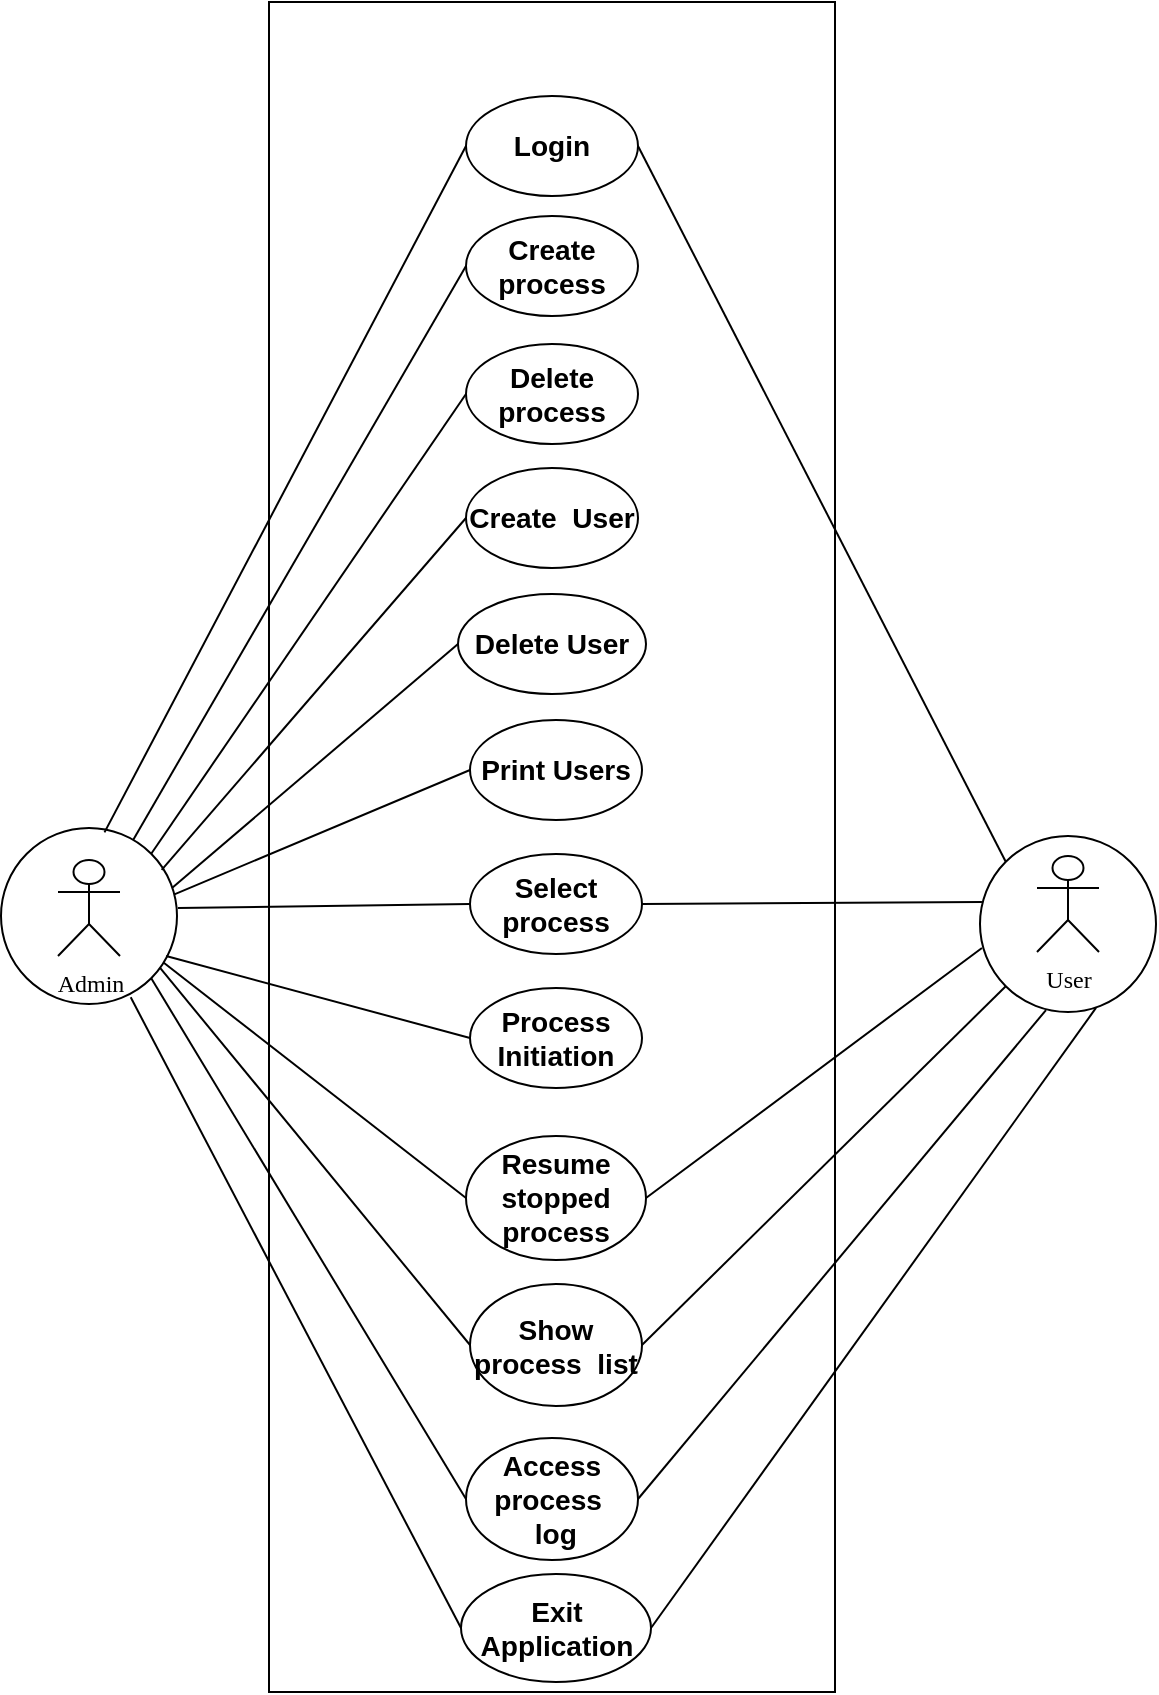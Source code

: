 <mxfile version="21.0.7" type="device"><diagram id="C5RBs43oDa-KdzZeNtuy" name="Page-1"><mxGraphModel dx="2049" dy="1183" grid="0" gridSize="10" guides="1" tooltips="1" connect="1" arrows="1" fold="1" page="1" pageScale="1" pageWidth="827" pageHeight="1169" math="0" shadow="0"><root><mxCell id="WIyWlLk6GJQsqaUBKTNV-0"/><mxCell id="WIyWlLk6GJQsqaUBKTNV-1" parent="WIyWlLk6GJQsqaUBKTNV-0"/><mxCell id="p3u0yfNKrKTSadq_o4jK-8" value="" style="rounded=0;whiteSpace=wrap;html=1;" parent="WIyWlLk6GJQsqaUBKTNV-1" vertex="1"><mxGeometry x="287.5" y="78" width="283" height="845" as="geometry"/></mxCell><mxCell id="33ETxzlFXoGQE7ISuAjp-25" value="" style="ellipse;whiteSpace=wrap;html=1;aspect=fixed;" parent="WIyWlLk6GJQsqaUBKTNV-1" vertex="1"><mxGeometry x="153.5" y="491" width="88" height="88" as="geometry"/></mxCell><mxCell id="33ETxzlFXoGQE7ISuAjp-1" value="Admin" style="shape=umlActor;verticalLabelPosition=bottom;verticalAlign=top;html=1;outlineConnect=0;shadow=0;fontFamily=Verdana;" parent="WIyWlLk6GJQsqaUBKTNV-1" vertex="1"><mxGeometry x="182" y="507" width="31" height="48" as="geometry"/></mxCell><mxCell id="33ETxzlFXoGQE7ISuAjp-2" value="&lt;h3&gt;Login&lt;/h3&gt;" style="ellipse;whiteSpace=wrap;html=1;" parent="WIyWlLk6GJQsqaUBKTNV-1" vertex="1"><mxGeometry x="386" y="125" width="86" height="50" as="geometry"/></mxCell><mxCell id="33ETxzlFXoGQE7ISuAjp-3" value="&lt;h3&gt;Create process&lt;/h3&gt;" style="ellipse;whiteSpace=wrap;html=1;" parent="WIyWlLk6GJQsqaUBKTNV-1" vertex="1"><mxGeometry x="386" y="185" width="86" height="50" as="geometry"/></mxCell><mxCell id="33ETxzlFXoGQE7ISuAjp-5" value="&lt;h3&gt;Delete process&lt;/h3&gt;" style="ellipse;whiteSpace=wrap;html=1;" parent="WIyWlLk6GJQsqaUBKTNV-1" vertex="1"><mxGeometry x="386" y="249" width="86" height="50" as="geometry"/></mxCell><mxCell id="33ETxzlFXoGQE7ISuAjp-7" value="&lt;h3&gt;Create&amp;nbsp; User&lt;/h3&gt;" style="ellipse;whiteSpace=wrap;html=1;" parent="WIyWlLk6GJQsqaUBKTNV-1" vertex="1"><mxGeometry x="386" y="311" width="86" height="50" as="geometry"/></mxCell><mxCell id="33ETxzlFXoGQE7ISuAjp-8" value="&lt;h3&gt;Delete User&lt;/h3&gt;" style="ellipse;whiteSpace=wrap;html=1;" parent="WIyWlLk6GJQsqaUBKTNV-1" vertex="1"><mxGeometry x="382" y="374" width="94" height="50" as="geometry"/></mxCell><mxCell id="33ETxzlFXoGQE7ISuAjp-9" value="&lt;h3&gt;Exit Application&lt;/h3&gt;" style="ellipse;whiteSpace=wrap;html=1;" parent="WIyWlLk6GJQsqaUBKTNV-1" vertex="1"><mxGeometry x="383.5" y="864" width="95" height="54" as="geometry"/></mxCell><mxCell id="33ETxzlFXoGQE7ISuAjp-10" value="&lt;h3&gt;Select process&lt;/h3&gt;" style="ellipse;whiteSpace=wrap;html=1;" parent="WIyWlLk6GJQsqaUBKTNV-1" vertex="1"><mxGeometry x="388" y="504" width="86" height="50" as="geometry"/></mxCell><mxCell id="33ETxzlFXoGQE7ISuAjp-12" value="&lt;h3&gt;Resume stopped process&lt;/h3&gt;" style="ellipse;whiteSpace=wrap;html=1;" parent="WIyWlLk6GJQsqaUBKTNV-1" vertex="1"><mxGeometry x="386" y="645" width="90" height="62" as="geometry"/></mxCell><mxCell id="33ETxzlFXoGQE7ISuAjp-14" value="&lt;h3&gt;Show process&amp;nbsp; list&lt;/h3&gt;" style="ellipse;whiteSpace=wrap;html=1;" parent="WIyWlLk6GJQsqaUBKTNV-1" vertex="1"><mxGeometry x="388" y="719" width="86" height="61" as="geometry"/></mxCell><mxCell id="33ETxzlFXoGQE7ISuAjp-21" value="&lt;h3&gt;Access process&amp;nbsp; &amp;nbsp;log&lt;/h3&gt;" style="ellipse;whiteSpace=wrap;html=1;" parent="WIyWlLk6GJQsqaUBKTNV-1" vertex="1"><mxGeometry x="386" y="796" width="86" height="61" as="geometry"/></mxCell><mxCell id="33ETxzlFXoGQE7ISuAjp-26" value="" style="endArrow=none;html=1;rounded=0;entryX=0;entryY=0.5;entryDx=0;entryDy=0;exitX=0.588;exitY=0.025;exitDx=0;exitDy=0;exitPerimeter=0;" parent="WIyWlLk6GJQsqaUBKTNV-1" source="33ETxzlFXoGQE7ISuAjp-25" target="33ETxzlFXoGQE7ISuAjp-2" edge="1"><mxGeometry width="50" height="50" relative="1" as="geometry"><mxPoint x="215" y="497" as="sourcePoint"/><mxPoint x="265" y="447" as="targetPoint"/></mxGeometry></mxCell><mxCell id="33ETxzlFXoGQE7ISuAjp-27" value="" style="endArrow=none;html=1;rounded=0;entryX=0;entryY=0.5;entryDx=0;entryDy=0;" parent="WIyWlLk6GJQsqaUBKTNV-1" source="33ETxzlFXoGQE7ISuAjp-25" target="33ETxzlFXoGQE7ISuAjp-3" edge="1"><mxGeometry width="50" height="50" relative="1" as="geometry"><mxPoint x="221" y="505" as="sourcePoint"/><mxPoint x="410" y="507" as="targetPoint"/></mxGeometry></mxCell><mxCell id="33ETxzlFXoGQE7ISuAjp-28" value="" style="endArrow=none;html=1;rounded=0;entryX=0;entryY=0.5;entryDx=0;entryDy=0;exitX=1;exitY=0;exitDx=0;exitDy=0;" parent="WIyWlLk6GJQsqaUBKTNV-1" source="33ETxzlFXoGQE7ISuAjp-25" target="33ETxzlFXoGQE7ISuAjp-5" edge="1"><mxGeometry width="50" height="50" relative="1" as="geometry"><mxPoint x="360" y="557" as="sourcePoint"/><mxPoint x="410" y="507" as="targetPoint"/></mxGeometry></mxCell><mxCell id="33ETxzlFXoGQE7ISuAjp-29" value="" style="endArrow=none;html=1;rounded=0;entryX=0;entryY=0.5;entryDx=0;entryDy=0;exitX=0.913;exitY=0.238;exitDx=0;exitDy=0;exitPerimeter=0;" parent="WIyWlLk6GJQsqaUBKTNV-1" source="33ETxzlFXoGQE7ISuAjp-25" target="33ETxzlFXoGQE7ISuAjp-7" edge="1"><mxGeometry width="50" height="50" relative="1" as="geometry"><mxPoint x="232" y="515" as="sourcePoint"/><mxPoint x="396" y="284" as="targetPoint"/></mxGeometry></mxCell><mxCell id="33ETxzlFXoGQE7ISuAjp-30" value="" style="endArrow=none;html=1;rounded=0;entryX=0;entryY=0.5;entryDx=0;entryDy=0;exitX=0.975;exitY=0.338;exitDx=0;exitDy=0;exitPerimeter=0;" parent="WIyWlLk6GJQsqaUBKTNV-1" source="33ETxzlFXoGQE7ISuAjp-25" target="33ETxzlFXoGQE7ISuAjp-8" edge="1"><mxGeometry width="50" height="50" relative="1" as="geometry"><mxPoint x="242" y="525" as="sourcePoint"/><mxPoint x="396" y="346" as="targetPoint"/></mxGeometry></mxCell><mxCell id="33ETxzlFXoGQE7ISuAjp-35" value="" style="ellipse;whiteSpace=wrap;html=1;aspect=fixed;" parent="WIyWlLk6GJQsqaUBKTNV-1" vertex="1"><mxGeometry x="643" y="495" width="88" height="88" as="geometry"/></mxCell><mxCell id="33ETxzlFXoGQE7ISuAjp-36" value="User" style="shape=umlActor;verticalLabelPosition=bottom;verticalAlign=top;html=1;outlineConnect=0;shadow=0;fontFamily=Verdana;" parent="WIyWlLk6GJQsqaUBKTNV-1" vertex="1"><mxGeometry x="671.5" y="505" width="31" height="48" as="geometry"/></mxCell><mxCell id="33ETxzlFXoGQE7ISuAjp-38" value="" style="endArrow=none;html=1;rounded=0;exitX=0.011;exitY=0.375;exitDx=0;exitDy=0;entryX=1;entryY=0.5;entryDx=0;entryDy=0;exitPerimeter=0;" parent="WIyWlLk6GJQsqaUBKTNV-1" source="33ETxzlFXoGQE7ISuAjp-35" target="33ETxzlFXoGQE7ISuAjp-10" edge="1"><mxGeometry width="50" height="50" relative="1" as="geometry"><mxPoint x="653" y="541" as="sourcePoint"/><mxPoint x="482" y="540" as="targetPoint"/></mxGeometry></mxCell><mxCell id="33ETxzlFXoGQE7ISuAjp-39" value="" style="endArrow=none;html=1;rounded=0;exitX=0.011;exitY=0.636;exitDx=0;exitDy=0;entryX=1;entryY=0.5;entryDx=0;entryDy=0;exitPerimeter=0;" parent="WIyWlLk6GJQsqaUBKTNV-1" source="33ETxzlFXoGQE7ISuAjp-35" target="33ETxzlFXoGQE7ISuAjp-12" edge="1"><mxGeometry width="50" height="50" relative="1" as="geometry"><mxPoint x="657" y="601" as="sourcePoint"/><mxPoint x="486" y="600" as="targetPoint"/></mxGeometry></mxCell><mxCell id="33ETxzlFXoGQE7ISuAjp-40" value="" style="endArrow=none;html=1;rounded=0;exitX=0;exitY=1;exitDx=0;exitDy=0;entryX=1;entryY=0.5;entryDx=0;entryDy=0;" parent="WIyWlLk6GJQsqaUBKTNV-1" source="33ETxzlFXoGQE7ISuAjp-35" target="33ETxzlFXoGQE7ISuAjp-14" edge="1"><mxGeometry width="50" height="50" relative="1" as="geometry"><mxPoint x="654" y="553" as="sourcePoint"/><mxPoint x="486" y="608" as="targetPoint"/></mxGeometry></mxCell><mxCell id="33ETxzlFXoGQE7ISuAjp-42" value="" style="endArrow=none;html=1;rounded=0;exitX=0.375;exitY=0.989;exitDx=0;exitDy=0;entryX=1;entryY=0.5;entryDx=0;entryDy=0;exitPerimeter=0;" parent="WIyWlLk6GJQsqaUBKTNV-1" source="33ETxzlFXoGQE7ISuAjp-35" target="33ETxzlFXoGQE7ISuAjp-21" edge="1"><mxGeometry width="50" height="50" relative="1" as="geometry"><mxPoint x="673" y="579" as="sourcePoint"/><mxPoint x="482" y="745" as="targetPoint"/></mxGeometry></mxCell><mxCell id="33ETxzlFXoGQE7ISuAjp-43" value="" style="endArrow=none;html=1;rounded=0;exitX=0.659;exitY=0.977;exitDx=0;exitDy=0;entryX=1;entryY=0.5;entryDx=0;entryDy=0;exitPerimeter=0;" parent="WIyWlLk6GJQsqaUBKTNV-1" source="33ETxzlFXoGQE7ISuAjp-35" target="33ETxzlFXoGQE7ISuAjp-9" edge="1"><mxGeometry width="50" height="50" relative="1" as="geometry"><mxPoint x="686" y="584" as="sourcePoint"/><mxPoint x="482" y="814" as="targetPoint"/></mxGeometry></mxCell><mxCell id="33ETxzlFXoGQE7ISuAjp-44" value="" style="endArrow=none;html=1;rounded=0;entryX=0;entryY=0.5;entryDx=0;entryDy=0;exitX=0.737;exitY=0.962;exitDx=0;exitDy=0;exitPerimeter=0;" parent="WIyWlLk6GJQsqaUBKTNV-1" source="33ETxzlFXoGQE7ISuAjp-25" target="33ETxzlFXoGQE7ISuAjp-9" edge="1"><mxGeometry width="50" height="50" relative="1" as="geometry"><mxPoint x="249" y="539" as="sourcePoint"/><mxPoint x="396" y="408" as="targetPoint"/></mxGeometry></mxCell><mxCell id="33ETxzlFXoGQE7ISuAjp-45" value="" style="endArrow=none;html=1;rounded=0;exitX=0;exitY=0;exitDx=0;exitDy=0;entryX=1;entryY=0.5;entryDx=0;entryDy=0;" parent="WIyWlLk6GJQsqaUBKTNV-1" source="33ETxzlFXoGQE7ISuAjp-35" target="33ETxzlFXoGQE7ISuAjp-2" edge="1"><mxGeometry width="50" height="50" relative="1" as="geometry"><mxPoint x="654" y="530" as="sourcePoint"/><mxPoint x="482" y="478" as="targetPoint"/></mxGeometry></mxCell><mxCell id="p3u0yfNKrKTSadq_o4jK-0" value="&lt;h3&gt;Print Users&lt;/h3&gt;" style="ellipse;whiteSpace=wrap;html=1;" parent="WIyWlLk6GJQsqaUBKTNV-1" vertex="1"><mxGeometry x="388" y="437" width="86" height="50" as="geometry"/></mxCell><mxCell id="p3u0yfNKrKTSadq_o4jK-1" value="&lt;h3&gt;Process Initiation&lt;/h3&gt;" style="ellipse;whiteSpace=wrap;html=1;" parent="WIyWlLk6GJQsqaUBKTNV-1" vertex="1"><mxGeometry x="388" y="571" width="86" height="50" as="geometry"/></mxCell><mxCell id="p3u0yfNKrKTSadq_o4jK-3" value="" style="endArrow=none;html=1;rounded=0;entryX=0;entryY=0.5;entryDx=0;entryDy=0;" parent="WIyWlLk6GJQsqaUBKTNV-1" target="33ETxzlFXoGQE7ISuAjp-10" edge="1"><mxGeometry width="50" height="50" relative="1" as="geometry"><mxPoint x="242" y="531" as="sourcePoint"/><mxPoint x="396" y="408" as="targetPoint"/></mxGeometry></mxCell><mxCell id="p3u0yfNKrKTSadq_o4jK-4" value="" style="endArrow=none;html=1;rounded=0;entryX=0;entryY=0.5;entryDx=0;entryDy=0;exitX=0.938;exitY=0.727;exitDx=0;exitDy=0;exitPerimeter=0;" parent="WIyWlLk6GJQsqaUBKTNV-1" source="33ETxzlFXoGQE7ISuAjp-25" target="p3u0yfNKrKTSadq_o4jK-1" edge="1"><mxGeometry width="50" height="50" relative="1" as="geometry"><mxPoint x="251" y="568" as="sourcePoint"/><mxPoint x="398" y="539" as="targetPoint"/></mxGeometry></mxCell><mxCell id="p3u0yfNKrKTSadq_o4jK-5" value="" style="endArrow=none;html=1;rounded=0;entryX=0;entryY=0.5;entryDx=0;entryDy=0;exitX=0.925;exitY=0.766;exitDx=0;exitDy=0;exitPerimeter=0;" parent="WIyWlLk6GJQsqaUBKTNV-1" source="33ETxzlFXoGQE7ISuAjp-25" target="33ETxzlFXoGQE7ISuAjp-12" edge="1"><mxGeometry width="50" height="50" relative="1" as="geometry"><mxPoint x="246" y="565" as="sourcePoint"/><mxPoint x="398" y="606" as="targetPoint"/></mxGeometry></mxCell><mxCell id="p3u0yfNKrKTSadq_o4jK-6" value="" style="endArrow=none;html=1;rounded=0;entryX=0;entryY=0.5;entryDx=0;entryDy=0;exitX=0.904;exitY=0.795;exitDx=0;exitDy=0;exitPerimeter=0;" parent="WIyWlLk6GJQsqaUBKTNV-1" source="33ETxzlFXoGQE7ISuAjp-25" target="33ETxzlFXoGQE7ISuAjp-14" edge="1"><mxGeometry width="50" height="50" relative="1" as="geometry"><mxPoint x="236" y="562" as="sourcePoint"/><mxPoint x="408" y="616" as="targetPoint"/></mxGeometry></mxCell><mxCell id="p3u0yfNKrKTSadq_o4jK-7" value="" style="endArrow=none;html=1;rounded=0;entryX=0;entryY=0.5;entryDx=0;entryDy=0;exitX=1;exitY=1;exitDx=0;exitDy=0;" parent="WIyWlLk6GJQsqaUBKTNV-1" source="33ETxzlFXoGQE7ISuAjp-25" target="33ETxzlFXoGQE7ISuAjp-21" edge="1"><mxGeometry width="50" height="50" relative="1" as="geometry"><mxPoint x="266" y="585" as="sourcePoint"/><mxPoint x="418" y="626" as="targetPoint"/></mxGeometry></mxCell><mxCell id="p3u0yfNKrKTSadq_o4jK-10" value="" style="endArrow=none;html=1;rounded=0;entryX=0;entryY=0.5;entryDx=0;entryDy=0;exitX=0.985;exitY=0.377;exitDx=0;exitDy=0;exitPerimeter=0;" parent="WIyWlLk6GJQsqaUBKTNV-1" source="33ETxzlFXoGQE7ISuAjp-25" target="p3u0yfNKrKTSadq_o4jK-0" edge="1"><mxGeometry width="50" height="50" relative="1" as="geometry"><mxPoint x="249" y="531" as="sourcePoint"/><mxPoint x="392" y="409" as="targetPoint"/></mxGeometry></mxCell></root></mxGraphModel></diagram></mxfile>